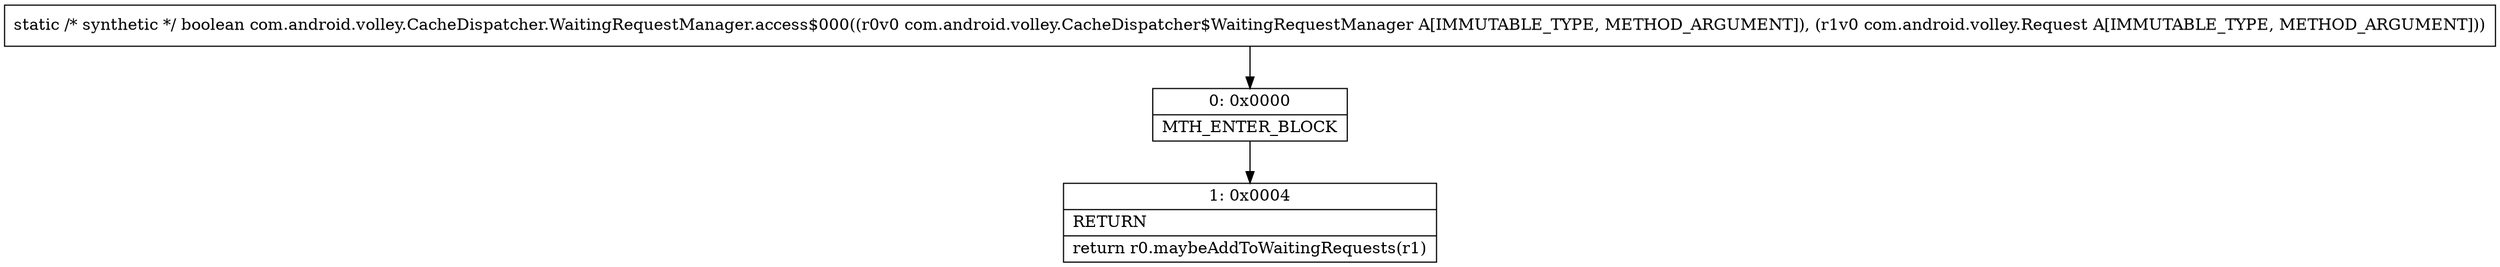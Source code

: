 digraph "CFG forcom.android.volley.CacheDispatcher.WaitingRequestManager.access$000(Lcom\/android\/volley\/CacheDispatcher$WaitingRequestManager;Lcom\/android\/volley\/Request;)Z" {
Node_0 [shape=record,label="{0\:\ 0x0000|MTH_ENTER_BLOCK\l}"];
Node_1 [shape=record,label="{1\:\ 0x0004|RETURN\l|return r0.maybeAddToWaitingRequests(r1)\l}"];
MethodNode[shape=record,label="{static \/* synthetic *\/ boolean com.android.volley.CacheDispatcher.WaitingRequestManager.access$000((r0v0 com.android.volley.CacheDispatcher$WaitingRequestManager A[IMMUTABLE_TYPE, METHOD_ARGUMENT]), (r1v0 com.android.volley.Request A[IMMUTABLE_TYPE, METHOD_ARGUMENT])) }"];
MethodNode -> Node_0;
Node_0 -> Node_1;
}

